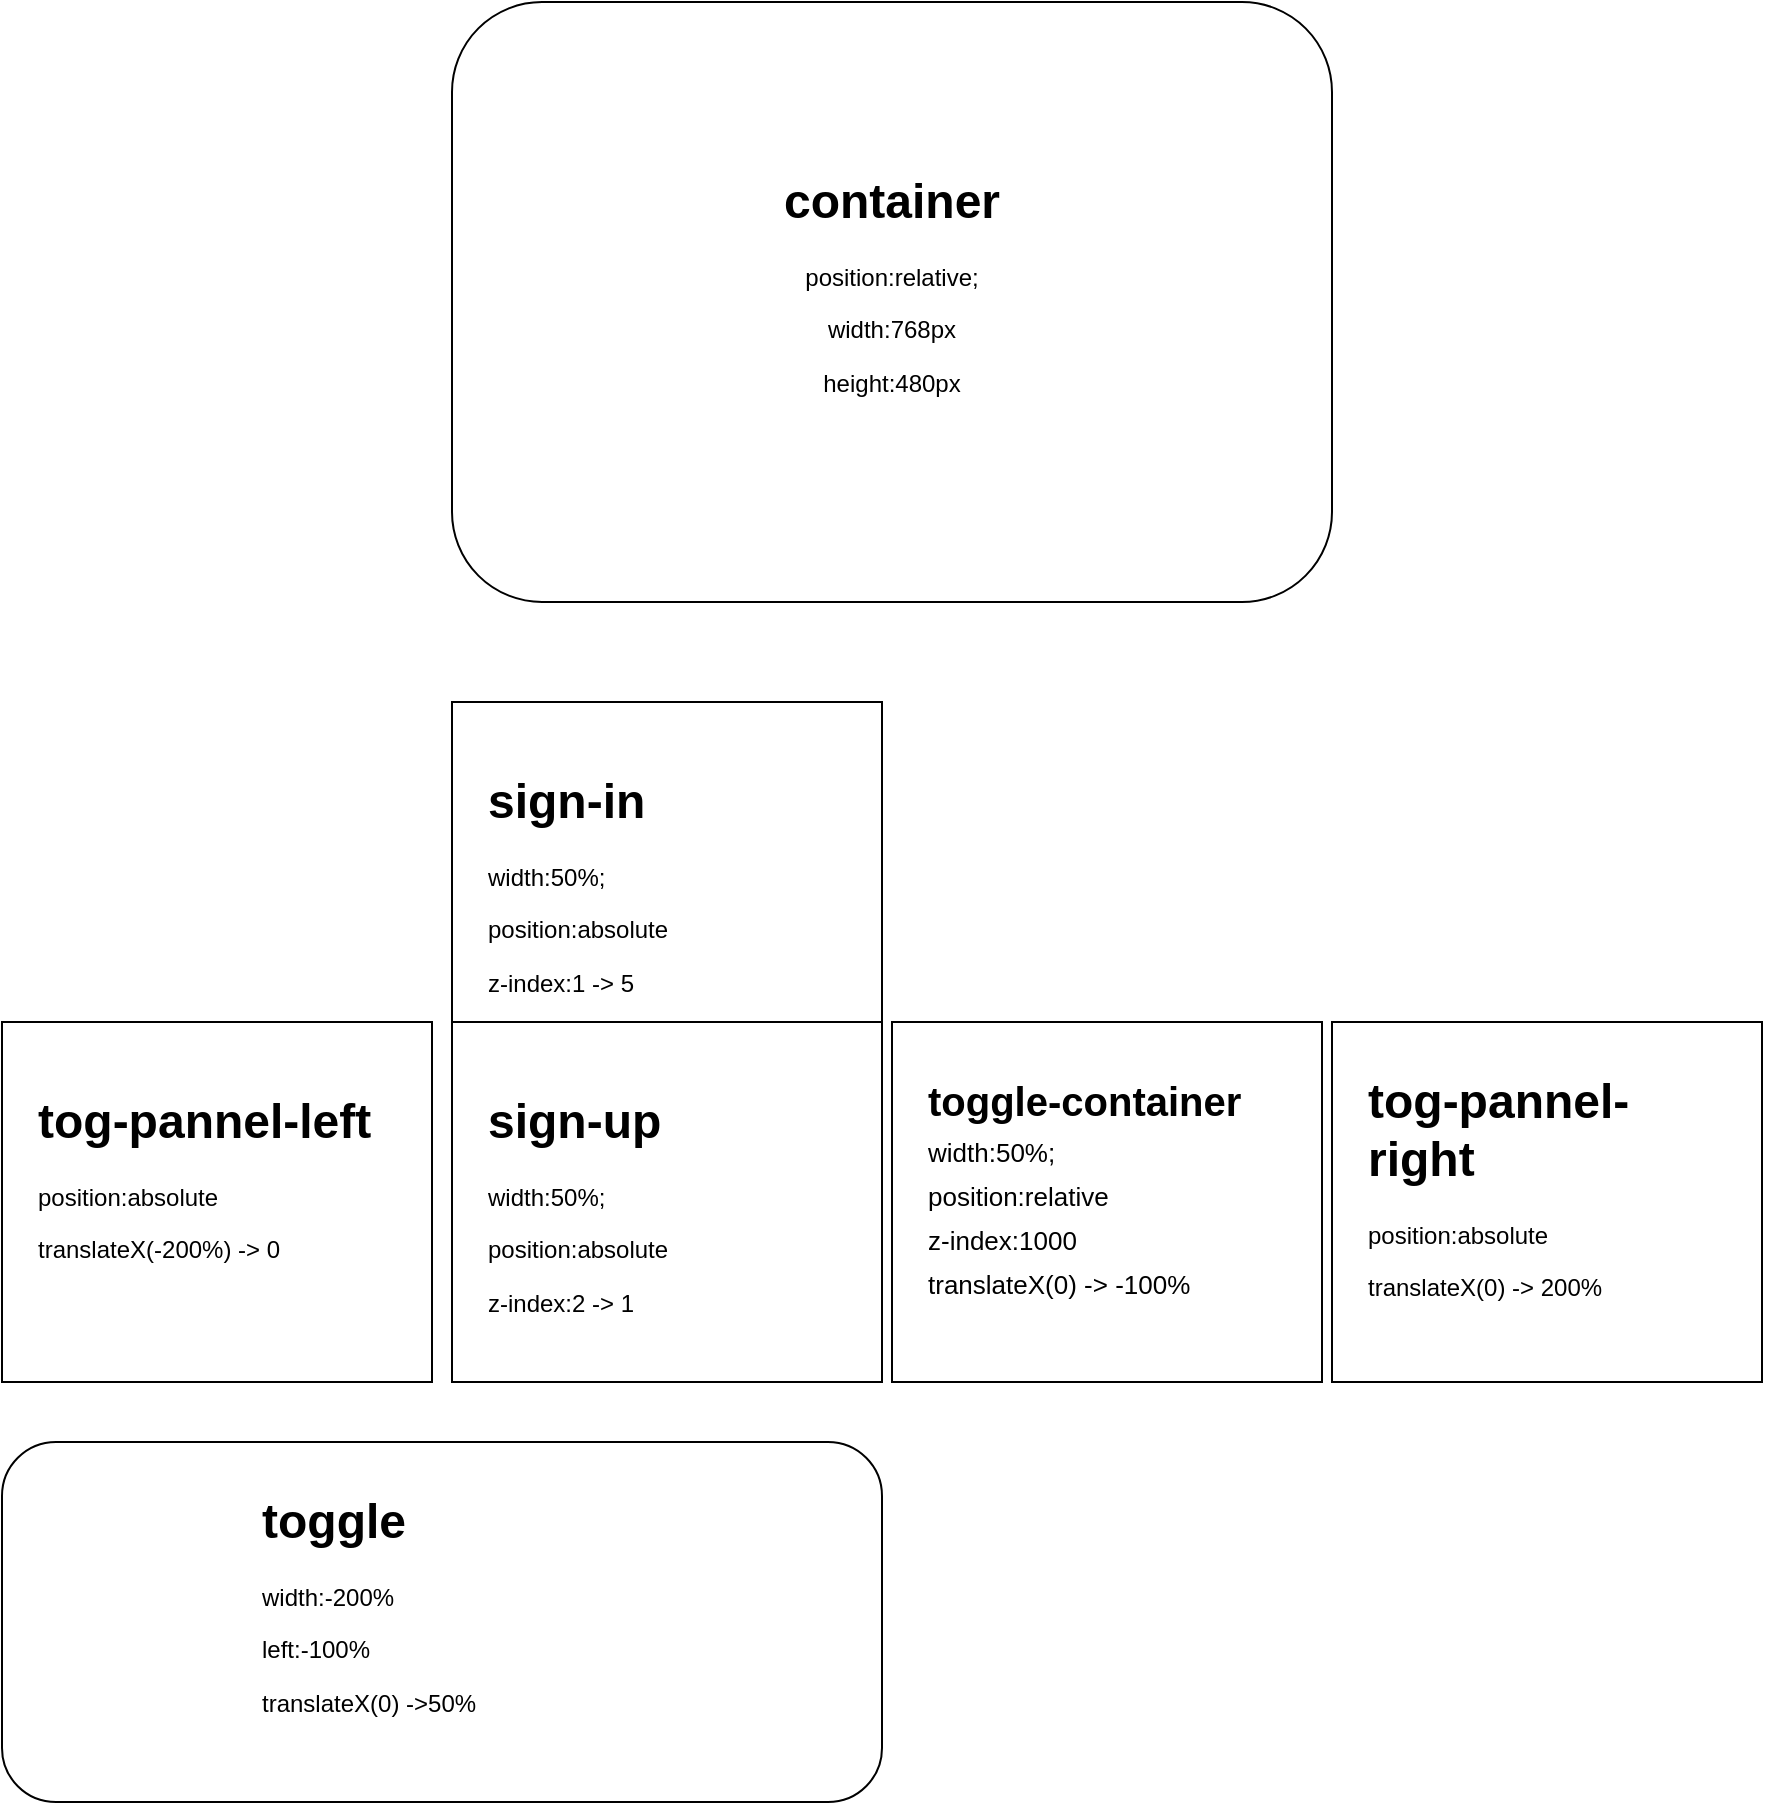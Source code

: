 <mxfile>
    <diagram id="K2TjVCKP1zjGi4Ouw-5R" name="Page-1">
        <mxGraphModel dx="1682" dy="475" grid="1" gridSize="10" guides="1" tooltips="1" connect="1" arrows="1" fold="1" page="1" pageScale="1" pageWidth="850" pageHeight="1100" math="0" shadow="0">
            <root>
                <mxCell id="0"/>
                <mxCell id="1" parent="0"/>
                <mxCell id="2" value="" style="rounded=1;whiteSpace=wrap;html=1;" vertex="1" parent="1">
                    <mxGeometry x="205" y="50" width="440" height="300" as="geometry"/>
                </mxCell>
                <mxCell id="3" value="&lt;h1&gt;container&lt;/h1&gt;&lt;p&gt;position:relative;&lt;/p&gt;&lt;p&gt;width:768px&lt;/p&gt;&lt;p&gt;height:480px&lt;/p&gt;" style="text;html=1;strokeColor=none;fillColor=none;spacing=5;spacingTop=-20;whiteSpace=wrap;overflow=hidden;rounded=0;align=center;" vertex="1" parent="1">
                    <mxGeometry x="330" y="130" width="190" height="120" as="geometry"/>
                </mxCell>
                <mxCell id="4" value="" style="rounded=0;whiteSpace=wrap;html=1;" vertex="1" parent="1">
                    <mxGeometry x="205" y="400" width="215" height="180" as="geometry"/>
                </mxCell>
                <mxCell id="5" value="&lt;h1&gt;sign-in&lt;/h1&gt;&lt;p&gt;width:50%;&lt;/p&gt;&lt;p&gt;position:absolute&lt;/p&gt;&lt;p&gt;z-index:1 -&amp;gt; 5&lt;/p&gt;" style="text;html=1;strokeColor=none;fillColor=none;spacing=5;spacingTop=-20;whiteSpace=wrap;overflow=hidden;rounded=0;" vertex="1" parent="1">
                    <mxGeometry x="217.5" y="430" width="190" height="120" as="geometry"/>
                </mxCell>
                <mxCell id="6" value="" style="rounded=0;whiteSpace=wrap;html=1;" vertex="1" parent="1">
                    <mxGeometry x="-20" y="560" width="215" height="180" as="geometry"/>
                </mxCell>
                <mxCell id="7" value="&lt;h1&gt;tog-pannel-left&lt;/h1&gt;&lt;p&gt;position:absolute&lt;/p&gt;&lt;p&gt;translateX(-200%) -&amp;gt; 0&lt;/p&gt;" style="text;html=1;strokeColor=none;fillColor=none;spacing=5;spacingTop=-20;whiteSpace=wrap;overflow=hidden;rounded=0;" vertex="1" parent="1">
                    <mxGeometry x="-7.5" y="590" width="190" height="120" as="geometry"/>
                </mxCell>
                <mxCell id="8" value="" style="rounded=0;whiteSpace=wrap;html=1;" vertex="1" parent="1">
                    <mxGeometry x="205" y="560" width="215" height="180" as="geometry"/>
                </mxCell>
                <mxCell id="10" value="" style="rounded=0;whiteSpace=wrap;html=1;" vertex="1" parent="1">
                    <mxGeometry x="645" y="560" width="215" height="180" as="geometry"/>
                </mxCell>
                <mxCell id="12" value="" style="rounded=1;whiteSpace=wrap;html=1;" vertex="1" parent="1">
                    <mxGeometry x="-20" y="770" width="440" height="180" as="geometry"/>
                </mxCell>
                <mxCell id="13" value="&lt;h1&gt;toggle&lt;/h1&gt;&lt;p&gt;width:-200%&lt;/p&gt;&lt;p&gt;left:-100%&lt;/p&gt;&lt;p&gt;translateX(0) -&amp;gt;50%&lt;/p&gt;" style="text;html=1;strokeColor=none;fillColor=none;spacing=5;spacingTop=-20;whiteSpace=wrap;overflow=hidden;rounded=0;" vertex="1" parent="1">
                    <mxGeometry x="105" y="790" width="190" height="120" as="geometry"/>
                </mxCell>
                <mxCell id="14" value="&lt;h1&gt;sign-up&lt;/h1&gt;&lt;p&gt;width:50%;&lt;/p&gt;&lt;p&gt;position:absolute&lt;/p&gt;&lt;p&gt;z-index:2 -&amp;gt; 1&lt;/p&gt;" style="text;html=1;strokeColor=none;fillColor=none;spacing=5;spacingTop=-20;whiteSpace=wrap;overflow=hidden;rounded=0;" vertex="1" parent="1">
                    <mxGeometry x="217.5" y="590" width="190" height="120" as="geometry"/>
                </mxCell>
                <mxCell id="15" value="&lt;h1&gt;tog-pannel-right&lt;/h1&gt;&lt;p&gt;position:absolute&lt;/p&gt;&lt;p&gt;translateX(0) -&amp;gt; 200%&lt;/p&gt;" style="text;html=1;strokeColor=none;fillColor=none;spacing=5;spacingTop=-20;whiteSpace=wrap;overflow=hidden;rounded=0;" vertex="1" parent="1">
                    <mxGeometry x="657.5" y="580" width="190" height="120" as="geometry"/>
                </mxCell>
                <mxCell id="16" value="" style="rounded=0;whiteSpace=wrap;html=1;" vertex="1" parent="1">
                    <mxGeometry x="425" y="560" width="215" height="180" as="geometry"/>
                </mxCell>
                <mxCell id="17" value="&lt;h1 style=&quot;font-size: 20px; line-height: 70%;&quot;&gt;&lt;span style=&quot;background-color: initial;&quot;&gt;&lt;font style=&quot;font-size: 20px;&quot;&gt;toggle-container&lt;/font&gt;&lt;/span&gt;&lt;/h1&gt;&lt;h1 style=&quot;font-size: 13px; line-height: 70%;&quot;&gt;&lt;font style=&quot;font-size: 13px;&quot;&gt;&lt;span style=&quot;background-color: initial; font-weight: normal;&quot;&gt;width:50%;&lt;/span&gt;&lt;br&gt;&lt;/font&gt;&lt;/h1&gt;&lt;p style=&quot;font-size: 13px; line-height: 70%;&quot;&gt;&lt;font style=&quot;font-size: 13px;&quot;&gt;position:relative&lt;/font&gt;&lt;/p&gt;&lt;p style=&quot;font-size: 13px; line-height: 70%;&quot;&gt;&lt;font style=&quot;font-size: 13px;&quot;&gt;z-index:1000&lt;/font&gt;&lt;/p&gt;&lt;p style=&quot;font-size: 13px; line-height: 70%;&quot;&gt;&lt;font style=&quot;font-size: 13px;&quot;&gt;translateX(0) -&amp;gt; -100%&lt;/font&gt;&lt;/p&gt;" style="text;html=1;strokeColor=none;fillColor=none;spacing=5;spacingTop=-20;whiteSpace=wrap;overflow=hidden;rounded=0;" vertex="1" parent="1">
                    <mxGeometry x="437.5" y="590" width="190" height="120" as="geometry"/>
                </mxCell>
            </root>
        </mxGraphModel>
    </diagram>
</mxfile>